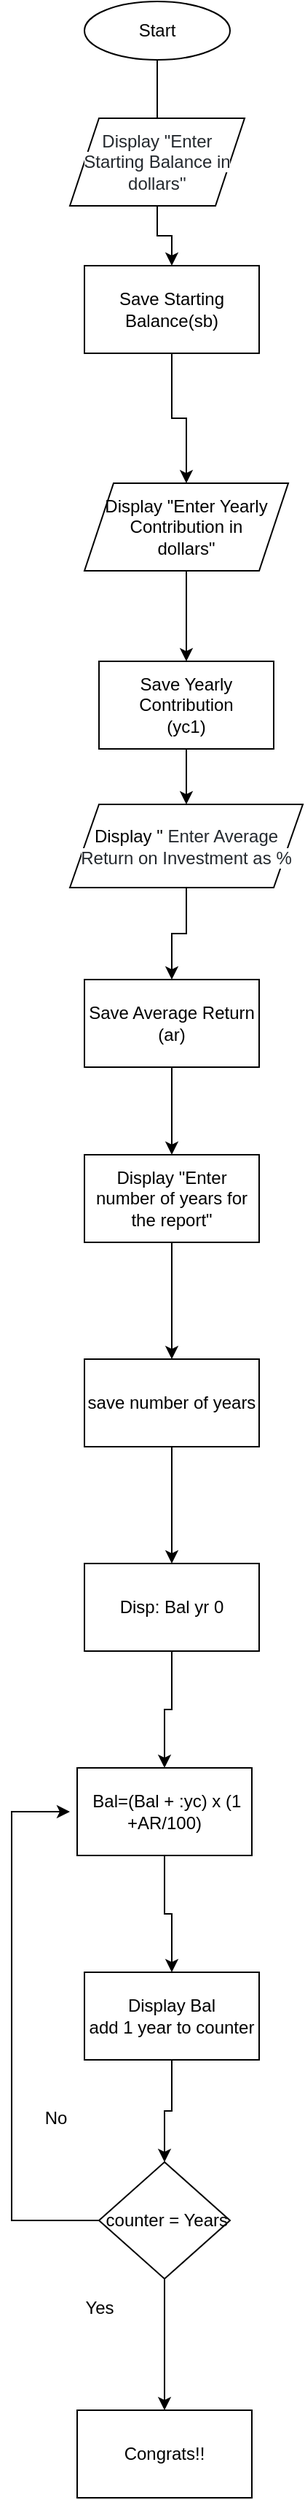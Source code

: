 <mxfile version="13.7.3" type="github">
  <diagram id="ovtI3kvPQnSv_diHjYjg" name="Page-1">
    <mxGraphModel dx="1422" dy="762" grid="1" gridSize="10" guides="1" tooltips="1" connect="1" arrows="1" fold="1" page="1" pageScale="1" pageWidth="850" pageHeight="1100" math="0" shadow="0">
      <root>
        <mxCell id="0" />
        <mxCell id="1" parent="0" />
        <mxCell id="vNmvQs24orC51QFKWI_Z-5" value="" style="edgeStyle=orthogonalEdgeStyle;rounded=0;orthogonalLoop=1;jettySize=auto;html=1;" parent="1" source="vNmvQs24orC51QFKWI_Z-1" edge="1">
          <mxGeometry relative="1" as="geometry">
            <mxPoint x="120" y="110" as="targetPoint" />
            <Array as="points">
              <mxPoint x="120" y="90" />
              <mxPoint x="120" y="90" />
            </Array>
          </mxGeometry>
        </mxCell>
        <mxCell id="vNmvQs24orC51QFKWI_Z-1" value="Start" style="ellipse;whiteSpace=wrap;html=1;" parent="1" vertex="1">
          <mxGeometry x="70" y="10" width="100" height="40" as="geometry" />
        </mxCell>
        <mxCell id="WoGMMZkuU9i0fPheh7HE-2" value="" style="edgeStyle=orthogonalEdgeStyle;rounded=0;orthogonalLoop=1;jettySize=auto;html=1;" parent="1" source="vNmvQs24orC51QFKWI_Z-7" target="WoGMMZkuU9i0fPheh7HE-1" edge="1">
          <mxGeometry relative="1" as="geometry" />
        </mxCell>
        <mxCell id="vNmvQs24orC51QFKWI_Z-7" value="&lt;font color=&quot;#24292e&quot;&gt;&lt;span style=&quot;background-color: rgb(255 , 255 , 255)&quot;&gt;Display &quot;&lt;/span&gt;&lt;/font&gt;&lt;span style=&quot;color: rgb(36 , 41 , 46) ; font-family: , &amp;#34;consolas&amp;#34; , &amp;#34;liberation mono&amp;#34; , &amp;#34;menlo&amp;#34; , monospace ; background-color: rgb(255 , 255 , 255)&quot;&gt;Enter Starting Balance in dollars&#39;&#39;&lt;/span&gt;" style="shape=parallelogram;perimeter=parallelogramPerimeter;whiteSpace=wrap;html=1;fixedSize=1;" parent="1" vertex="1">
          <mxGeometry x="60" y="90" width="120" height="60" as="geometry" />
        </mxCell>
        <mxCell id="WoGMMZkuU9i0fPheh7HE-4" value="" style="edgeStyle=orthogonalEdgeStyle;rounded=0;orthogonalLoop=1;jettySize=auto;html=1;" parent="1" source="WoGMMZkuU9i0fPheh7HE-1" target="WoGMMZkuU9i0fPheh7HE-3" edge="1">
          <mxGeometry relative="1" as="geometry" />
        </mxCell>
        <mxCell id="WoGMMZkuU9i0fPheh7HE-1" value="Save Starting Balance(sb)" style="whiteSpace=wrap;html=1;" parent="1" vertex="1">
          <mxGeometry x="70" y="191" width="120" height="60" as="geometry" />
        </mxCell>
        <mxCell id="WoGMMZkuU9i0fPheh7HE-7" value="" style="edgeStyle=orthogonalEdgeStyle;rounded=0;orthogonalLoop=1;jettySize=auto;html=1;" parent="1" source="WoGMMZkuU9i0fPheh7HE-3" target="WoGMMZkuU9i0fPheh7HE-6" edge="1">
          <mxGeometry relative="1" as="geometry" />
        </mxCell>
        <mxCell id="WoGMMZkuU9i0fPheh7HE-3" value="Display &quot;Enter Yearly&lt;br&gt;Contribution in &lt;br&gt;dollars&quot;" style="shape=parallelogram;perimeter=parallelogramPerimeter;whiteSpace=wrap;html=1;fixedSize=1;" parent="1" vertex="1">
          <mxGeometry x="70" y="340" width="140" height="60" as="geometry" />
        </mxCell>
        <mxCell id="WoGMMZkuU9i0fPheh7HE-9" value="" style="edgeStyle=orthogonalEdgeStyle;rounded=0;orthogonalLoop=1;jettySize=auto;html=1;" parent="1" source="WoGMMZkuU9i0fPheh7HE-6" target="WoGMMZkuU9i0fPheh7HE-8" edge="1">
          <mxGeometry relative="1" as="geometry" />
        </mxCell>
        <mxCell id="WoGMMZkuU9i0fPheh7HE-6" value="Save Yearly Contribution&lt;br&gt;(yc1)" style="whiteSpace=wrap;html=1;" parent="1" vertex="1">
          <mxGeometry x="80" y="462" width="120" height="60" as="geometry" />
        </mxCell>
        <mxCell id="WoGMMZkuU9i0fPheh7HE-11" value="" style="edgeStyle=orthogonalEdgeStyle;rounded=0;orthogonalLoop=1;jettySize=auto;html=1;" parent="1" source="WoGMMZkuU9i0fPheh7HE-8" target="WoGMMZkuU9i0fPheh7HE-10" edge="1">
          <mxGeometry relative="1" as="geometry" />
        </mxCell>
        <mxCell id="WoGMMZkuU9i0fPheh7HE-8" value="Display &quot;&amp;nbsp;&lt;span style=&quot;color: rgb(36 , 41 , 46) ; font-family: , &amp;#34;consolas&amp;#34; , &amp;#34;liberation mono&amp;#34; , &amp;#34;menlo&amp;#34; , monospace ; background-color: rgb(255 , 255 , 255)&quot;&gt;Enter Average Return on Investment as %&lt;/span&gt;" style="shape=parallelogram;perimeter=parallelogramPerimeter;whiteSpace=wrap;html=1;fixedSize=1;" parent="1" vertex="1">
          <mxGeometry x="60" y="560" width="160" height="57" as="geometry" />
        </mxCell>
        <mxCell id="WoGMMZkuU9i0fPheh7HE-14" value="" style="edgeStyle=orthogonalEdgeStyle;rounded=0;orthogonalLoop=1;jettySize=auto;html=1;" parent="1" source="WoGMMZkuU9i0fPheh7HE-10" target="WoGMMZkuU9i0fPheh7HE-12" edge="1">
          <mxGeometry relative="1" as="geometry" />
        </mxCell>
        <mxCell id="WoGMMZkuU9i0fPheh7HE-10" value="Save Average Return&lt;br&gt;(ar)" style="whiteSpace=wrap;html=1;" parent="1" vertex="1">
          <mxGeometry x="70" y="680" width="120" height="60" as="geometry" />
        </mxCell>
        <mxCell id="WoGMMZkuU9i0fPheh7HE-18" value="" style="edgeStyle=orthogonalEdgeStyle;rounded=0;orthogonalLoop=1;jettySize=auto;html=1;" parent="1" source="WoGMMZkuU9i0fPheh7HE-12" target="WoGMMZkuU9i0fPheh7HE-17" edge="1">
          <mxGeometry relative="1" as="geometry" />
        </mxCell>
        <mxCell id="WoGMMZkuU9i0fPheh7HE-12" value="Display &quot;Enter number of years for the report&quot;" style="whiteSpace=wrap;html=1;" parent="1" vertex="1">
          <mxGeometry x="70" y="800" width="120" height="60" as="geometry" />
        </mxCell>
        <mxCell id="WoGMMZkuU9i0fPheh7HE-24" value="" style="edgeStyle=orthogonalEdgeStyle;rounded=0;orthogonalLoop=1;jettySize=auto;html=1;" parent="1" source="WoGMMZkuU9i0fPheh7HE-17" target="WoGMMZkuU9i0fPheh7HE-23" edge="1">
          <mxGeometry relative="1" as="geometry" />
        </mxCell>
        <mxCell id="WoGMMZkuU9i0fPheh7HE-17" value="save number of years" style="whiteSpace=wrap;html=1;" parent="1" vertex="1">
          <mxGeometry x="70" y="940" width="120" height="60" as="geometry" />
        </mxCell>
        <mxCell id="WoGMMZkuU9i0fPheh7HE-28" value="" style="edgeStyle=orthogonalEdgeStyle;rounded=0;orthogonalLoop=1;jettySize=auto;html=1;" parent="1" source="WoGMMZkuU9i0fPheh7HE-23" target="WoGMMZkuU9i0fPheh7HE-27" edge="1">
          <mxGeometry relative="1" as="geometry" />
        </mxCell>
        <mxCell id="WoGMMZkuU9i0fPheh7HE-23" value="Disp: Bal yr 0" style="whiteSpace=wrap;html=1;" parent="1" vertex="1">
          <mxGeometry x="70" y="1080" width="120" height="60" as="geometry" />
        </mxCell>
        <mxCell id="WoGMMZkuU9i0fPheh7HE-33" value="" style="edgeStyle=orthogonalEdgeStyle;rounded=0;orthogonalLoop=1;jettySize=auto;html=1;" parent="1" source="WoGMMZkuU9i0fPheh7HE-27" target="WoGMMZkuU9i0fPheh7HE-32" edge="1">
          <mxGeometry relative="1" as="geometry" />
        </mxCell>
        <mxCell id="WoGMMZkuU9i0fPheh7HE-27" value="&amp;nbsp;Bal=(Bal + :yc) x (1 +AR/100)" style="whiteSpace=wrap;html=1;" parent="1" vertex="1">
          <mxGeometry x="65" y="1220" width="120" height="60" as="geometry" />
        </mxCell>
        <mxCell id="WoGMMZkuU9i0fPheh7HE-35" value="" style="edgeStyle=orthogonalEdgeStyle;rounded=0;orthogonalLoop=1;jettySize=auto;html=1;" parent="1" source="WoGMMZkuU9i0fPheh7HE-32" target="WoGMMZkuU9i0fPheh7HE-34" edge="1">
          <mxGeometry relative="1" as="geometry" />
        </mxCell>
        <mxCell id="WoGMMZkuU9i0fPheh7HE-32" value="Display Bal&lt;br&gt;add 1 year to counter" style="whiteSpace=wrap;html=1;" parent="1" vertex="1">
          <mxGeometry x="70" y="1360" width="120" height="60" as="geometry" />
        </mxCell>
        <mxCell id="WoGMMZkuU9i0fPheh7HE-36" style="edgeStyle=orthogonalEdgeStyle;rounded=0;orthogonalLoop=1;jettySize=auto;html=1;exitX=0;exitY=0.5;exitDx=0;exitDy=0;" parent="1" source="WoGMMZkuU9i0fPheh7HE-34" edge="1">
          <mxGeometry relative="1" as="geometry">
            <mxPoint x="60" y="1250" as="targetPoint" />
            <Array as="points">
              <mxPoint x="20" y="1530" />
              <mxPoint x="20" y="1250" />
            </Array>
          </mxGeometry>
        </mxCell>
        <mxCell id="WoGMMZkuU9i0fPheh7HE-42" value="" style="edgeStyle=orthogonalEdgeStyle;rounded=0;orthogonalLoop=1;jettySize=auto;html=1;" parent="1" source="WoGMMZkuU9i0fPheh7HE-34" target="WoGMMZkuU9i0fPheh7HE-41" edge="1">
          <mxGeometry relative="1" as="geometry" />
        </mxCell>
        <mxCell id="WoGMMZkuU9i0fPheh7HE-34" value="&amp;nbsp;counter = Years" style="rhombus;whiteSpace=wrap;html=1;" parent="1" vertex="1">
          <mxGeometry x="80" y="1490" width="90" height="80" as="geometry" />
        </mxCell>
        <mxCell id="WoGMMZkuU9i0fPheh7HE-37" value="No" style="text;html=1;align=center;verticalAlign=middle;resizable=0;points=[];autosize=1;" parent="1" vertex="1">
          <mxGeometry x="35" y="1450" width="30" height="20" as="geometry" />
        </mxCell>
        <mxCell id="WoGMMZkuU9i0fPheh7HE-38" value="Yes" style="text;html=1;align=center;verticalAlign=middle;resizable=0;points=[];autosize=1;" parent="1" vertex="1">
          <mxGeometry x="65" y="1580" width="30" height="20" as="geometry" />
        </mxCell>
        <mxCell id="WoGMMZkuU9i0fPheh7HE-41" value="Congrats!!" style="whiteSpace=wrap;html=1;" parent="1" vertex="1">
          <mxGeometry x="65" y="1660" width="120" height="60" as="geometry" />
        </mxCell>
      </root>
    </mxGraphModel>
  </diagram>
</mxfile>
